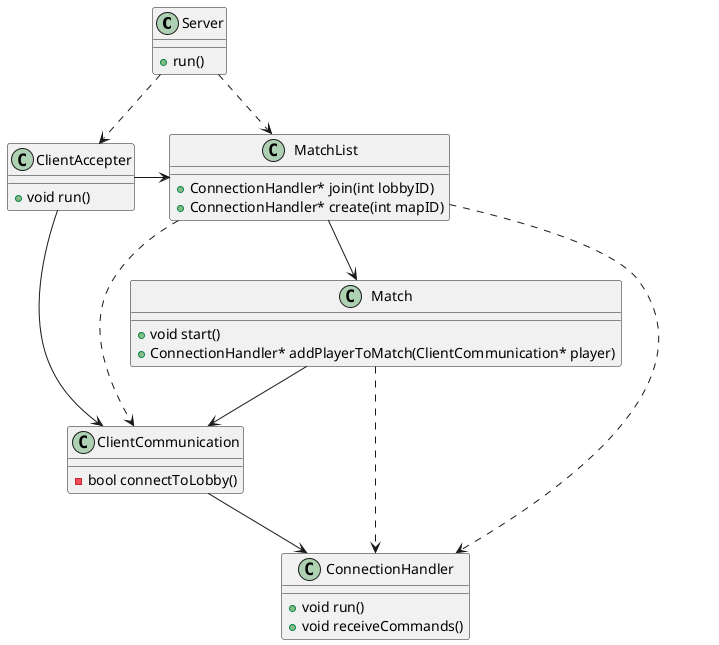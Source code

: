 @startuml

class Server{
    + run()
}



class ClientAccepter{
    + void run()
}

class ClientCommunication{
    - bool connectToLobby()
}

class MatchList{
    + ConnectionHandler* join(int lobbyID)
    + ConnectionHandler* create(int mapID)
}

class Match{
    + void start()
    + ConnectionHandler* addPlayerToMatch(ClientCommunication* player)
}

class ConnectionHandler{
    + void run()
    + void receiveCommands()
}



Server..>ClientAccepter



ClientAccepter->MatchList

MatchList-->Match

ClientAccepter-->ClientCommunication

MatchList..>ClientCommunication

Match-->ClientCommunication

Match..>ConnectionHandler

Server..>MatchList

ClientCommunication-->ConnectionHandler

MatchList..>ConnectionHandler

@enduml
